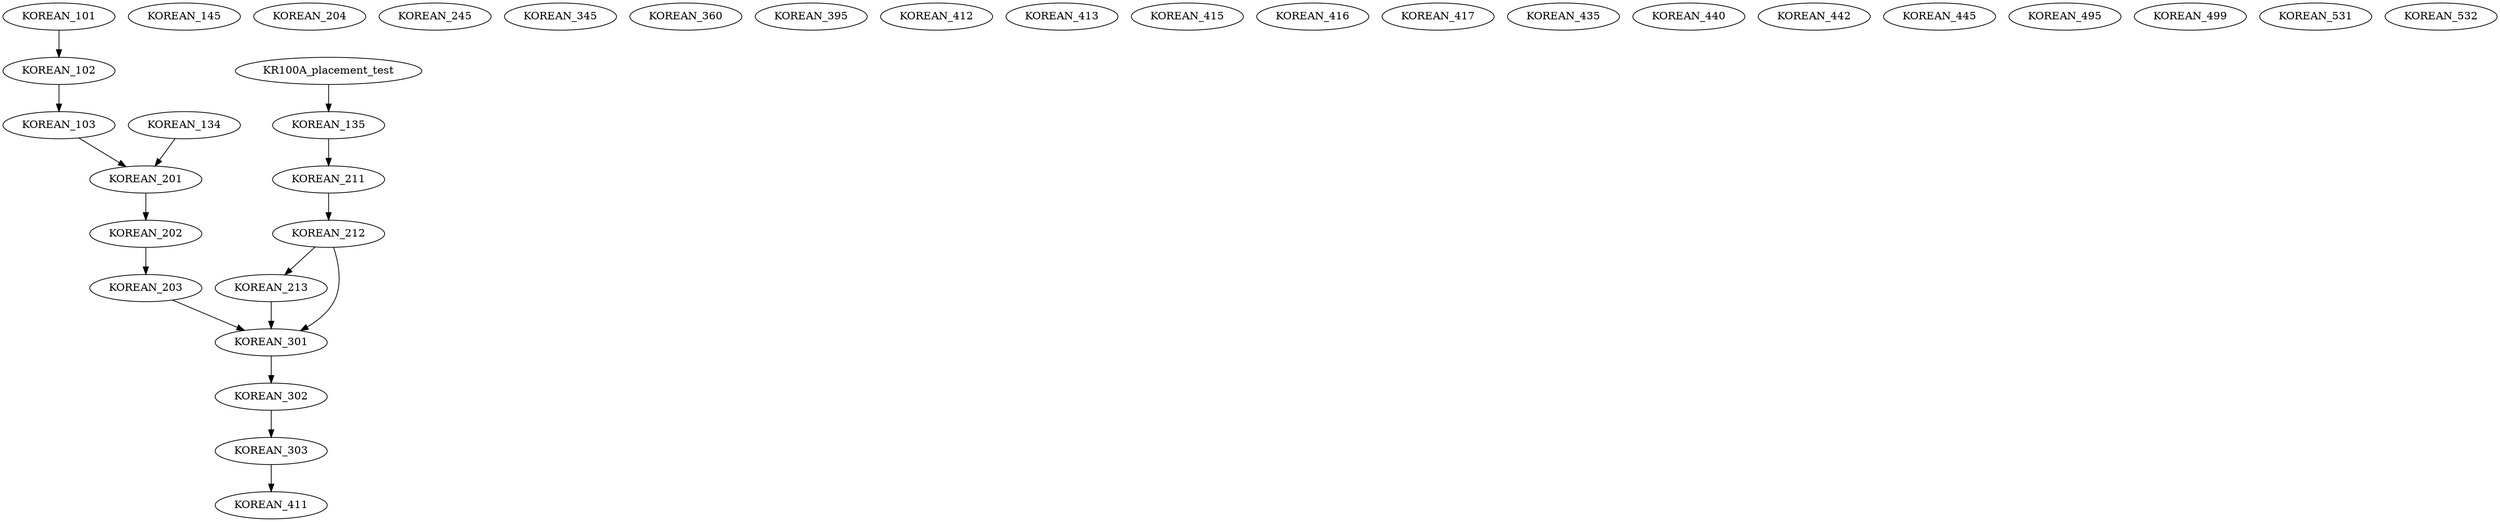 digraph G {
    KOREAN_101;
    edge [color=black];
    KOREAN_101 -> KOREAN_102;
    edge [color=black];
    KOREAN_102 -> KOREAN_103;
    KOREAN_134;
    edge [color=black];
    KR100A_placement_test -> KOREAN_135;
    KOREAN_145;
    edge [color=black];
    KOREAN_103 -> KOREAN_201;
    KOREAN_134 -> KOREAN_201;
    edge [color=black];
    KOREAN_201 -> KOREAN_202;
    edge [color=black];
    KOREAN_202 -> KOREAN_203;
    KOREAN_204;
    edge [color=black];
    KOREAN_135 -> KOREAN_211;
    edge [color=black];
    KOREAN_211 -> KOREAN_212;
    edge [color=black];
    KOREAN_212 -> KOREAN_213;
    KOREAN_245;
    edge [color=black];
    KOREAN_203 -> KOREAN_301;
    KOREAN_212 -> KOREAN_301;
    KOREAN_213 -> KOREAN_301;
    edge [color=black];
    KOREAN_301 -> KOREAN_302;
    edge [color=black];
    KOREAN_302 -> KOREAN_303;
    KOREAN_345;
    KOREAN_360;
    KOREAN_395;
    edge [color=black];
    KOREAN_303 -> KOREAN_411;
    KOREAN_412;
    KOREAN_413;
    KOREAN_415;
    KOREAN_416;
    KOREAN_417;
    KOREAN_435;
    KOREAN_440;
    KOREAN_442;
    KOREAN_445;
    KOREAN_495;
    KOREAN_499;
    KOREAN_531;
    KOREAN_532;
}
